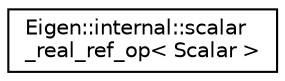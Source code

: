 digraph "Graphical Class Hierarchy"
{
  edge [fontname="Helvetica",fontsize="10",labelfontname="Helvetica",labelfontsize="10"];
  node [fontname="Helvetica",fontsize="10",shape=record];
  rankdir="LR";
  Node1 [label="Eigen::internal::scalar\l_real_ref_op\< Scalar \>",height=0.2,width=0.4,color="black", fillcolor="white", style="filled",URL="$struct_eigen_1_1internal_1_1scalar__real__ref__op.html"];
}
